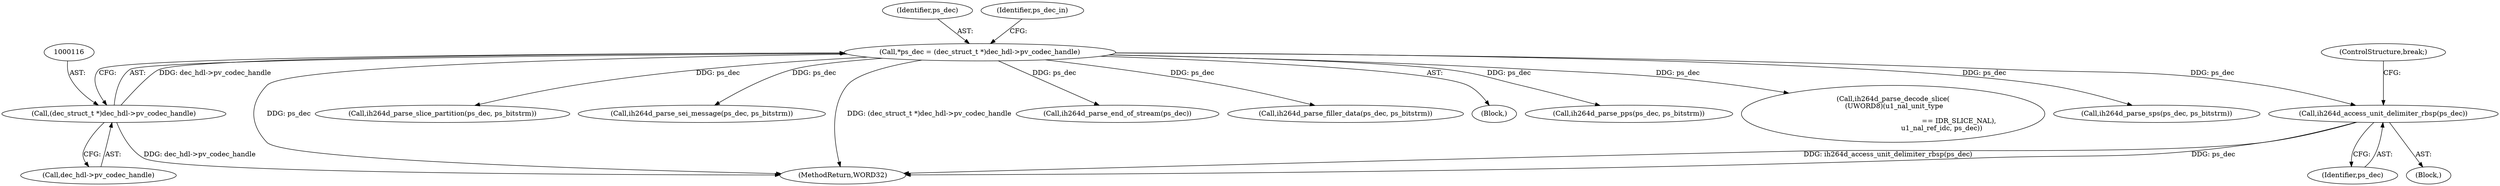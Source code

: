 digraph "0_Android_0b23c81c3dd9ec38f7e6806a3955fed1925541a0_0@pointer" {
"1000377" [label="(Call,ih264d_access_unit_delimiter_rbsp(ps_dec))"];
"1000113" [label="(Call,*ps_dec = (dec_struct_t *)dec_hdl->pv_codec_handle)"];
"1000115" [label="(Call,(dec_struct_t *)dec_hdl->pv_codec_handle)"];
"1000327" [label="(Call,ih264d_parse_sps(ps_dec, ps_bitstrm))"];
"1000408" [label="(MethodReturn,WORD32)"];
"1000220" [label="(Call,ih264d_parse_slice_partition(ps_dec, ps_bitstrm))"];
"1000307" [label="(Call,ih264d_parse_sei_message(ps_dec, ps_bitstrm))"];
"1000387" [label="(Call,ih264d_parse_end_of_stream(ps_dec))"];
"1000117" [label="(Call,dec_hdl->pv_codec_handle)"];
"1000397" [label="(Call,ih264d_parse_filler_data(ps_dec, ps_bitstrm))"];
"1000110" [label="(Block,)"];
"1000352" [label="(Call,ih264d_parse_pps(ps_dec, ps_bitstrm))"];
"1000377" [label="(Call,ih264d_access_unit_delimiter_rbsp(ps_dec))"];
"1000252" [label="(Call,ih264d_parse_decode_slice(\n (UWORD8)(u1_nal_unit_type\n\n                                                             == IDR_SLICE_NAL),\n                                             u1_nal_ref_idc, ps_dec))"];
"1000113" [label="(Call,*ps_dec = (dec_struct_t *)dec_hdl->pv_codec_handle)"];
"1000378" [label="(Identifier,ps_dec)"];
"1000379" [label="(ControlStructure,break;)"];
"1000114" [label="(Identifier,ps_dec)"];
"1000376" [label="(Block,)"];
"1000122" [label="(Identifier,ps_dec_in)"];
"1000115" [label="(Call,(dec_struct_t *)dec_hdl->pv_codec_handle)"];
"1000377" -> "1000376"  [label="AST: "];
"1000377" -> "1000378"  [label="CFG: "];
"1000378" -> "1000377"  [label="AST: "];
"1000379" -> "1000377"  [label="CFG: "];
"1000377" -> "1000408"  [label="DDG: ih264d_access_unit_delimiter_rbsp(ps_dec)"];
"1000377" -> "1000408"  [label="DDG: ps_dec"];
"1000113" -> "1000377"  [label="DDG: ps_dec"];
"1000113" -> "1000110"  [label="AST: "];
"1000113" -> "1000115"  [label="CFG: "];
"1000114" -> "1000113"  [label="AST: "];
"1000115" -> "1000113"  [label="AST: "];
"1000122" -> "1000113"  [label="CFG: "];
"1000113" -> "1000408"  [label="DDG: ps_dec"];
"1000113" -> "1000408"  [label="DDG: (dec_struct_t *)dec_hdl->pv_codec_handle"];
"1000115" -> "1000113"  [label="DDG: dec_hdl->pv_codec_handle"];
"1000113" -> "1000220"  [label="DDG: ps_dec"];
"1000113" -> "1000252"  [label="DDG: ps_dec"];
"1000113" -> "1000307"  [label="DDG: ps_dec"];
"1000113" -> "1000327"  [label="DDG: ps_dec"];
"1000113" -> "1000352"  [label="DDG: ps_dec"];
"1000113" -> "1000387"  [label="DDG: ps_dec"];
"1000113" -> "1000397"  [label="DDG: ps_dec"];
"1000115" -> "1000117"  [label="CFG: "];
"1000116" -> "1000115"  [label="AST: "];
"1000117" -> "1000115"  [label="AST: "];
"1000115" -> "1000408"  [label="DDG: dec_hdl->pv_codec_handle"];
}
